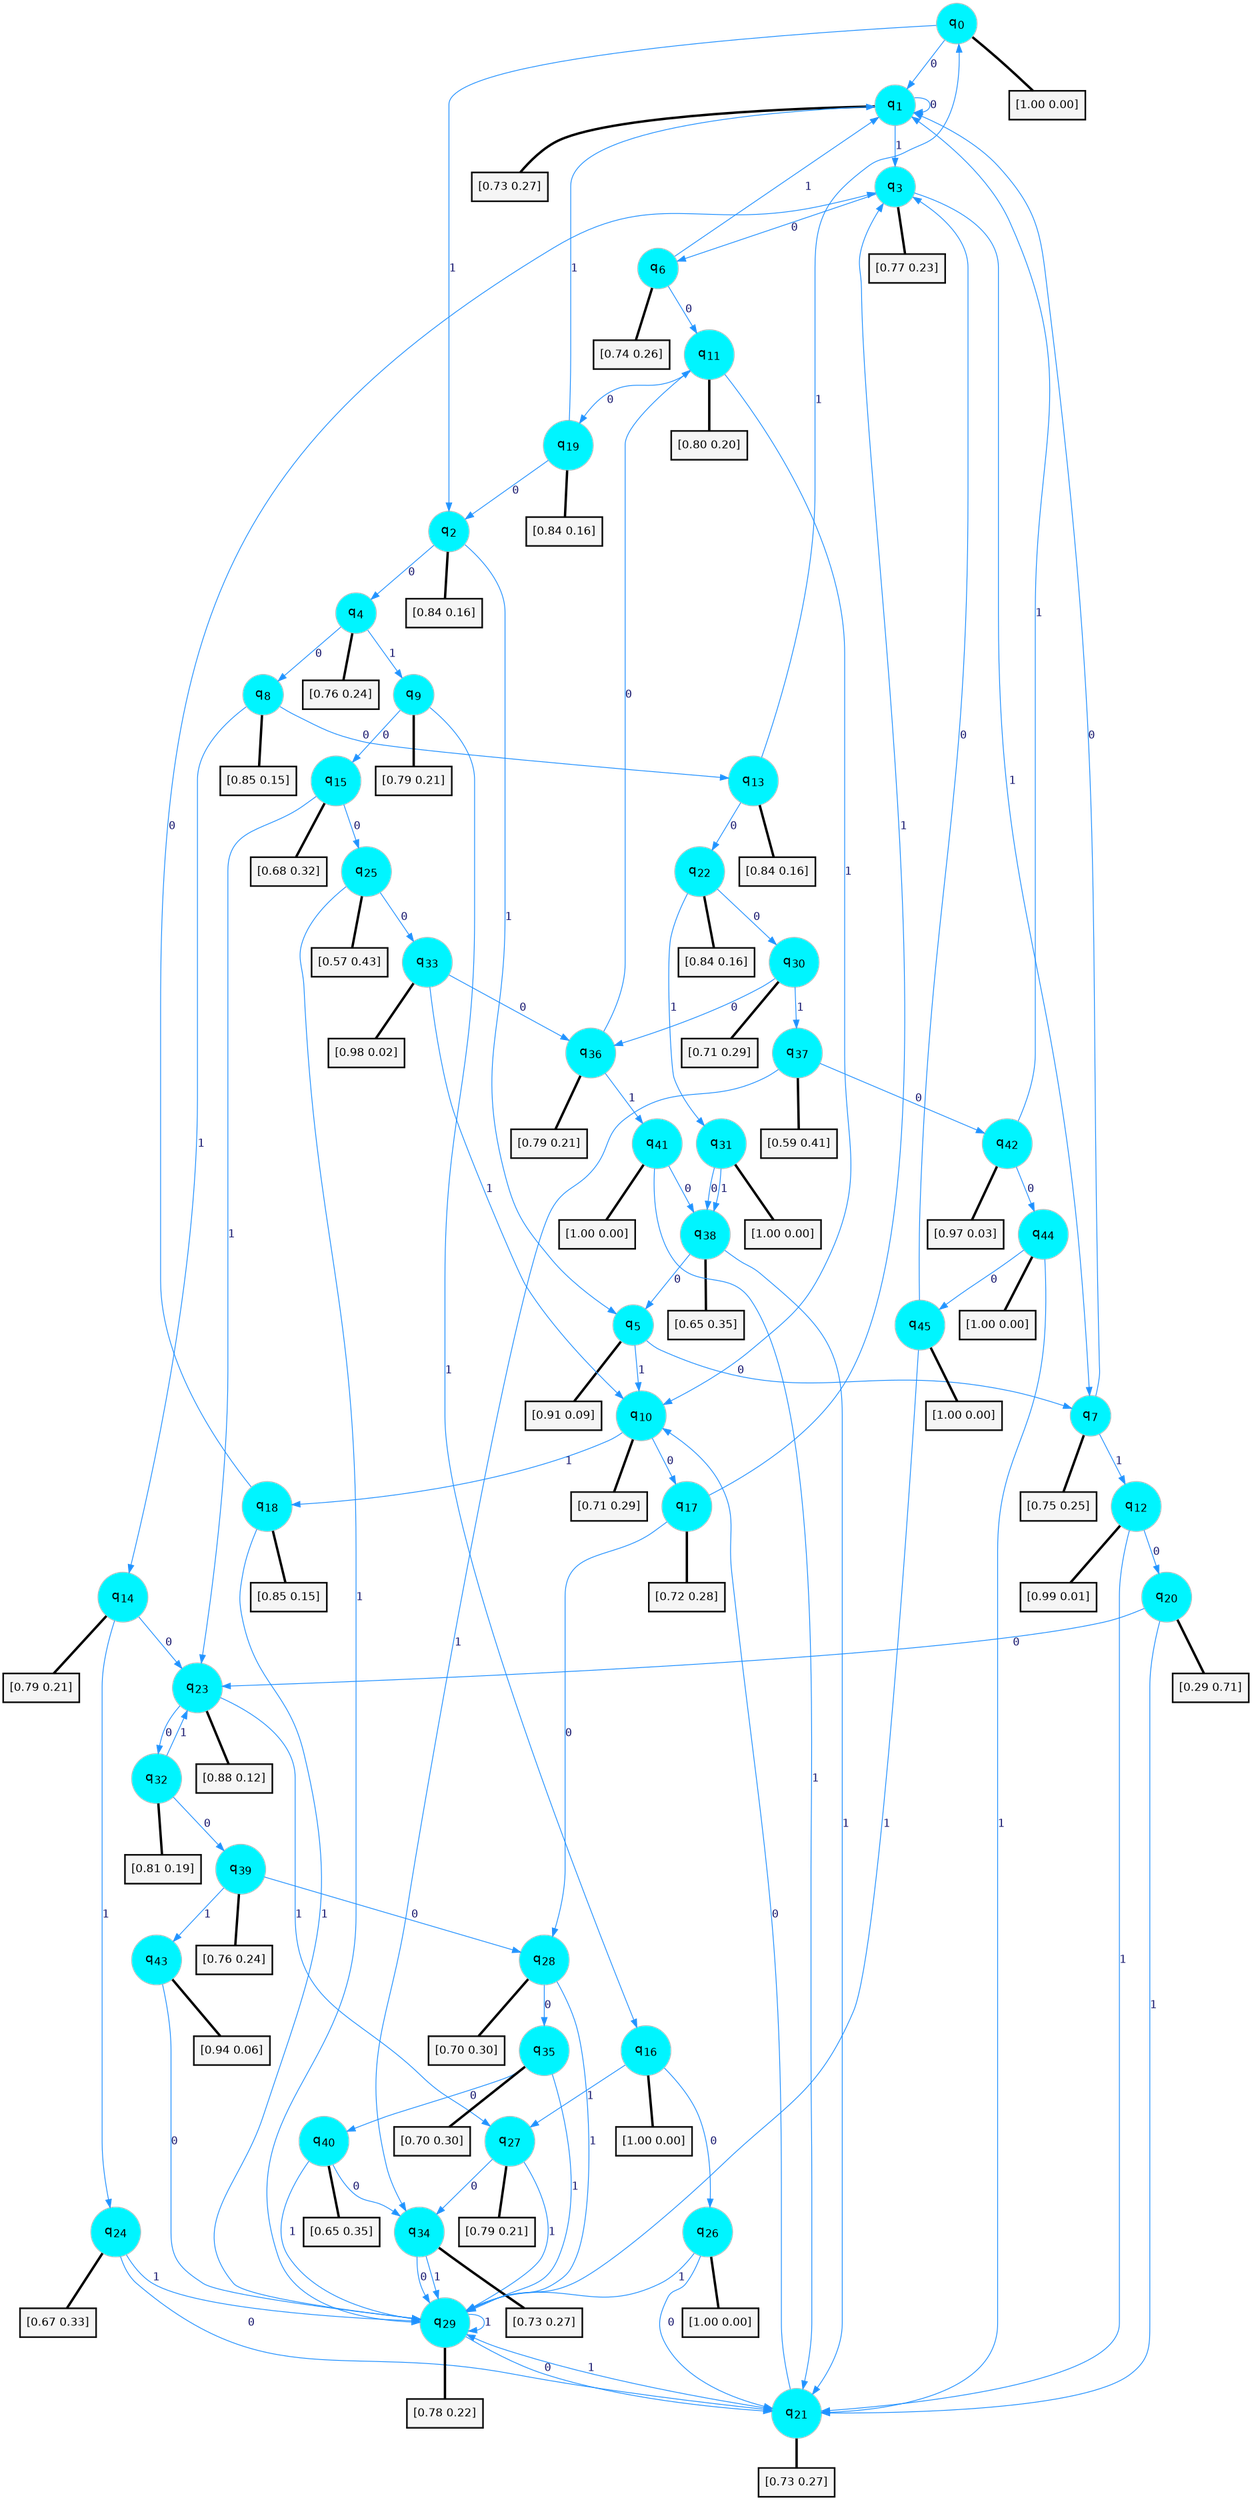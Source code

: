 digraph G {
graph [
bgcolor=transparent, dpi=300, rankdir=TD, size="40,25"];
node [
color=gray, fillcolor=turquoise1, fontcolor=black, fontname=Helvetica, fontsize=16, fontweight=bold, shape=circle, style=filled];
edge [
arrowsize=1, color=dodgerblue1, fontcolor=midnightblue, fontname=courier, fontweight=bold, penwidth=1, style=solid, weight=20];
0[label=<q<SUB>0</SUB>>];
1[label=<q<SUB>1</SUB>>];
2[label=<q<SUB>2</SUB>>];
3[label=<q<SUB>3</SUB>>];
4[label=<q<SUB>4</SUB>>];
5[label=<q<SUB>5</SUB>>];
6[label=<q<SUB>6</SUB>>];
7[label=<q<SUB>7</SUB>>];
8[label=<q<SUB>8</SUB>>];
9[label=<q<SUB>9</SUB>>];
10[label=<q<SUB>10</SUB>>];
11[label=<q<SUB>11</SUB>>];
12[label=<q<SUB>12</SUB>>];
13[label=<q<SUB>13</SUB>>];
14[label=<q<SUB>14</SUB>>];
15[label=<q<SUB>15</SUB>>];
16[label=<q<SUB>16</SUB>>];
17[label=<q<SUB>17</SUB>>];
18[label=<q<SUB>18</SUB>>];
19[label=<q<SUB>19</SUB>>];
20[label=<q<SUB>20</SUB>>];
21[label=<q<SUB>21</SUB>>];
22[label=<q<SUB>22</SUB>>];
23[label=<q<SUB>23</SUB>>];
24[label=<q<SUB>24</SUB>>];
25[label=<q<SUB>25</SUB>>];
26[label=<q<SUB>26</SUB>>];
27[label=<q<SUB>27</SUB>>];
28[label=<q<SUB>28</SUB>>];
29[label=<q<SUB>29</SUB>>];
30[label=<q<SUB>30</SUB>>];
31[label=<q<SUB>31</SUB>>];
32[label=<q<SUB>32</SUB>>];
33[label=<q<SUB>33</SUB>>];
34[label=<q<SUB>34</SUB>>];
35[label=<q<SUB>35</SUB>>];
36[label=<q<SUB>36</SUB>>];
37[label=<q<SUB>37</SUB>>];
38[label=<q<SUB>38</SUB>>];
39[label=<q<SUB>39</SUB>>];
40[label=<q<SUB>40</SUB>>];
41[label=<q<SUB>41</SUB>>];
42[label=<q<SUB>42</SUB>>];
43[label=<q<SUB>43</SUB>>];
44[label=<q<SUB>44</SUB>>];
45[label=<q<SUB>45</SUB>>];
46[label="[1.00 0.00]", shape=box,fontcolor=black, fontname=Helvetica, fontsize=14, penwidth=2, fillcolor=whitesmoke,color=black];
47[label="[0.73 0.27]", shape=box,fontcolor=black, fontname=Helvetica, fontsize=14, penwidth=2, fillcolor=whitesmoke,color=black];
48[label="[0.84 0.16]", shape=box,fontcolor=black, fontname=Helvetica, fontsize=14, penwidth=2, fillcolor=whitesmoke,color=black];
49[label="[0.77 0.23]", shape=box,fontcolor=black, fontname=Helvetica, fontsize=14, penwidth=2, fillcolor=whitesmoke,color=black];
50[label="[0.76 0.24]", shape=box,fontcolor=black, fontname=Helvetica, fontsize=14, penwidth=2, fillcolor=whitesmoke,color=black];
51[label="[0.91 0.09]", shape=box,fontcolor=black, fontname=Helvetica, fontsize=14, penwidth=2, fillcolor=whitesmoke,color=black];
52[label="[0.74 0.26]", shape=box,fontcolor=black, fontname=Helvetica, fontsize=14, penwidth=2, fillcolor=whitesmoke,color=black];
53[label="[0.75 0.25]", shape=box,fontcolor=black, fontname=Helvetica, fontsize=14, penwidth=2, fillcolor=whitesmoke,color=black];
54[label="[0.85 0.15]", shape=box,fontcolor=black, fontname=Helvetica, fontsize=14, penwidth=2, fillcolor=whitesmoke,color=black];
55[label="[0.79 0.21]", shape=box,fontcolor=black, fontname=Helvetica, fontsize=14, penwidth=2, fillcolor=whitesmoke,color=black];
56[label="[0.71 0.29]", shape=box,fontcolor=black, fontname=Helvetica, fontsize=14, penwidth=2, fillcolor=whitesmoke,color=black];
57[label="[0.80 0.20]", shape=box,fontcolor=black, fontname=Helvetica, fontsize=14, penwidth=2, fillcolor=whitesmoke,color=black];
58[label="[0.99 0.01]", shape=box,fontcolor=black, fontname=Helvetica, fontsize=14, penwidth=2, fillcolor=whitesmoke,color=black];
59[label="[0.84 0.16]", shape=box,fontcolor=black, fontname=Helvetica, fontsize=14, penwidth=2, fillcolor=whitesmoke,color=black];
60[label="[0.79 0.21]", shape=box,fontcolor=black, fontname=Helvetica, fontsize=14, penwidth=2, fillcolor=whitesmoke,color=black];
61[label="[0.68 0.32]", shape=box,fontcolor=black, fontname=Helvetica, fontsize=14, penwidth=2, fillcolor=whitesmoke,color=black];
62[label="[1.00 0.00]", shape=box,fontcolor=black, fontname=Helvetica, fontsize=14, penwidth=2, fillcolor=whitesmoke,color=black];
63[label="[0.72 0.28]", shape=box,fontcolor=black, fontname=Helvetica, fontsize=14, penwidth=2, fillcolor=whitesmoke,color=black];
64[label="[0.85 0.15]", shape=box,fontcolor=black, fontname=Helvetica, fontsize=14, penwidth=2, fillcolor=whitesmoke,color=black];
65[label="[0.84 0.16]", shape=box,fontcolor=black, fontname=Helvetica, fontsize=14, penwidth=2, fillcolor=whitesmoke,color=black];
66[label="[0.29 0.71]", shape=box,fontcolor=black, fontname=Helvetica, fontsize=14, penwidth=2, fillcolor=whitesmoke,color=black];
67[label="[0.73 0.27]", shape=box,fontcolor=black, fontname=Helvetica, fontsize=14, penwidth=2, fillcolor=whitesmoke,color=black];
68[label="[0.84 0.16]", shape=box,fontcolor=black, fontname=Helvetica, fontsize=14, penwidth=2, fillcolor=whitesmoke,color=black];
69[label="[0.88 0.12]", shape=box,fontcolor=black, fontname=Helvetica, fontsize=14, penwidth=2, fillcolor=whitesmoke,color=black];
70[label="[0.67 0.33]", shape=box,fontcolor=black, fontname=Helvetica, fontsize=14, penwidth=2, fillcolor=whitesmoke,color=black];
71[label="[0.57 0.43]", shape=box,fontcolor=black, fontname=Helvetica, fontsize=14, penwidth=2, fillcolor=whitesmoke,color=black];
72[label="[1.00 0.00]", shape=box,fontcolor=black, fontname=Helvetica, fontsize=14, penwidth=2, fillcolor=whitesmoke,color=black];
73[label="[0.79 0.21]", shape=box,fontcolor=black, fontname=Helvetica, fontsize=14, penwidth=2, fillcolor=whitesmoke,color=black];
74[label="[0.70 0.30]", shape=box,fontcolor=black, fontname=Helvetica, fontsize=14, penwidth=2, fillcolor=whitesmoke,color=black];
75[label="[0.78 0.22]", shape=box,fontcolor=black, fontname=Helvetica, fontsize=14, penwidth=2, fillcolor=whitesmoke,color=black];
76[label="[0.71 0.29]", shape=box,fontcolor=black, fontname=Helvetica, fontsize=14, penwidth=2, fillcolor=whitesmoke,color=black];
77[label="[1.00 0.00]", shape=box,fontcolor=black, fontname=Helvetica, fontsize=14, penwidth=2, fillcolor=whitesmoke,color=black];
78[label="[0.81 0.19]", shape=box,fontcolor=black, fontname=Helvetica, fontsize=14, penwidth=2, fillcolor=whitesmoke,color=black];
79[label="[0.98 0.02]", shape=box,fontcolor=black, fontname=Helvetica, fontsize=14, penwidth=2, fillcolor=whitesmoke,color=black];
80[label="[0.73 0.27]", shape=box,fontcolor=black, fontname=Helvetica, fontsize=14, penwidth=2, fillcolor=whitesmoke,color=black];
81[label="[0.70 0.30]", shape=box,fontcolor=black, fontname=Helvetica, fontsize=14, penwidth=2, fillcolor=whitesmoke,color=black];
82[label="[0.79 0.21]", shape=box,fontcolor=black, fontname=Helvetica, fontsize=14, penwidth=2, fillcolor=whitesmoke,color=black];
83[label="[0.59 0.41]", shape=box,fontcolor=black, fontname=Helvetica, fontsize=14, penwidth=2, fillcolor=whitesmoke,color=black];
84[label="[0.65 0.35]", shape=box,fontcolor=black, fontname=Helvetica, fontsize=14, penwidth=2, fillcolor=whitesmoke,color=black];
85[label="[0.76 0.24]", shape=box,fontcolor=black, fontname=Helvetica, fontsize=14, penwidth=2, fillcolor=whitesmoke,color=black];
86[label="[0.65 0.35]", shape=box,fontcolor=black, fontname=Helvetica, fontsize=14, penwidth=2, fillcolor=whitesmoke,color=black];
87[label="[1.00 0.00]", shape=box,fontcolor=black, fontname=Helvetica, fontsize=14, penwidth=2, fillcolor=whitesmoke,color=black];
88[label="[0.97 0.03]", shape=box,fontcolor=black, fontname=Helvetica, fontsize=14, penwidth=2, fillcolor=whitesmoke,color=black];
89[label="[0.94 0.06]", shape=box,fontcolor=black, fontname=Helvetica, fontsize=14, penwidth=2, fillcolor=whitesmoke,color=black];
90[label="[1.00 0.00]", shape=box,fontcolor=black, fontname=Helvetica, fontsize=14, penwidth=2, fillcolor=whitesmoke,color=black];
91[label="[1.00 0.00]", shape=box,fontcolor=black, fontname=Helvetica, fontsize=14, penwidth=2, fillcolor=whitesmoke,color=black];
0->1 [label=0];
0->2 [label=1];
0->46 [arrowhead=none, penwidth=3,color=black];
1->1 [label=0];
1->3 [label=1];
1->47 [arrowhead=none, penwidth=3,color=black];
2->4 [label=0];
2->5 [label=1];
2->48 [arrowhead=none, penwidth=3,color=black];
3->6 [label=0];
3->7 [label=1];
3->49 [arrowhead=none, penwidth=3,color=black];
4->8 [label=0];
4->9 [label=1];
4->50 [arrowhead=none, penwidth=3,color=black];
5->7 [label=0];
5->10 [label=1];
5->51 [arrowhead=none, penwidth=3,color=black];
6->11 [label=0];
6->1 [label=1];
6->52 [arrowhead=none, penwidth=3,color=black];
7->1 [label=0];
7->12 [label=1];
7->53 [arrowhead=none, penwidth=3,color=black];
8->13 [label=0];
8->14 [label=1];
8->54 [arrowhead=none, penwidth=3,color=black];
9->15 [label=0];
9->16 [label=1];
9->55 [arrowhead=none, penwidth=3,color=black];
10->17 [label=0];
10->18 [label=1];
10->56 [arrowhead=none, penwidth=3,color=black];
11->19 [label=0];
11->10 [label=1];
11->57 [arrowhead=none, penwidth=3,color=black];
12->20 [label=0];
12->21 [label=1];
12->58 [arrowhead=none, penwidth=3,color=black];
13->22 [label=0];
13->0 [label=1];
13->59 [arrowhead=none, penwidth=3,color=black];
14->23 [label=0];
14->24 [label=1];
14->60 [arrowhead=none, penwidth=3,color=black];
15->25 [label=0];
15->23 [label=1];
15->61 [arrowhead=none, penwidth=3,color=black];
16->26 [label=0];
16->27 [label=1];
16->62 [arrowhead=none, penwidth=3,color=black];
17->28 [label=0];
17->3 [label=1];
17->63 [arrowhead=none, penwidth=3,color=black];
18->3 [label=0];
18->29 [label=1];
18->64 [arrowhead=none, penwidth=3,color=black];
19->2 [label=0];
19->1 [label=1];
19->65 [arrowhead=none, penwidth=3,color=black];
20->23 [label=0];
20->21 [label=1];
20->66 [arrowhead=none, penwidth=3,color=black];
21->10 [label=0];
21->29 [label=1];
21->67 [arrowhead=none, penwidth=3,color=black];
22->30 [label=0];
22->31 [label=1];
22->68 [arrowhead=none, penwidth=3,color=black];
23->32 [label=0];
23->27 [label=1];
23->69 [arrowhead=none, penwidth=3,color=black];
24->21 [label=0];
24->29 [label=1];
24->70 [arrowhead=none, penwidth=3,color=black];
25->33 [label=0];
25->29 [label=1];
25->71 [arrowhead=none, penwidth=3,color=black];
26->21 [label=0];
26->29 [label=1];
26->72 [arrowhead=none, penwidth=3,color=black];
27->34 [label=0];
27->29 [label=1];
27->73 [arrowhead=none, penwidth=3,color=black];
28->35 [label=0];
28->29 [label=1];
28->74 [arrowhead=none, penwidth=3,color=black];
29->21 [label=0];
29->29 [label=1];
29->75 [arrowhead=none, penwidth=3,color=black];
30->36 [label=0];
30->37 [label=1];
30->76 [arrowhead=none, penwidth=3,color=black];
31->38 [label=0];
31->38 [label=1];
31->77 [arrowhead=none, penwidth=3,color=black];
32->39 [label=0];
32->23 [label=1];
32->78 [arrowhead=none, penwidth=3,color=black];
33->36 [label=0];
33->10 [label=1];
33->79 [arrowhead=none, penwidth=3,color=black];
34->29 [label=0];
34->29 [label=1];
34->80 [arrowhead=none, penwidth=3,color=black];
35->40 [label=0];
35->29 [label=1];
35->81 [arrowhead=none, penwidth=3,color=black];
36->11 [label=0];
36->41 [label=1];
36->82 [arrowhead=none, penwidth=3,color=black];
37->42 [label=0];
37->34 [label=1];
37->83 [arrowhead=none, penwidth=3,color=black];
38->5 [label=0];
38->21 [label=1];
38->84 [arrowhead=none, penwidth=3,color=black];
39->28 [label=0];
39->43 [label=1];
39->85 [arrowhead=none, penwidth=3,color=black];
40->34 [label=0];
40->29 [label=1];
40->86 [arrowhead=none, penwidth=3,color=black];
41->38 [label=0];
41->21 [label=1];
41->87 [arrowhead=none, penwidth=3,color=black];
42->44 [label=0];
42->1 [label=1];
42->88 [arrowhead=none, penwidth=3,color=black];
43->29 [label=0];
43->89 [arrowhead=none, penwidth=3,color=black];
44->45 [label=0];
44->21 [label=1];
44->90 [arrowhead=none, penwidth=3,color=black];
45->3 [label=0];
45->29 [label=1];
45->91 [arrowhead=none, penwidth=3,color=black];
}
